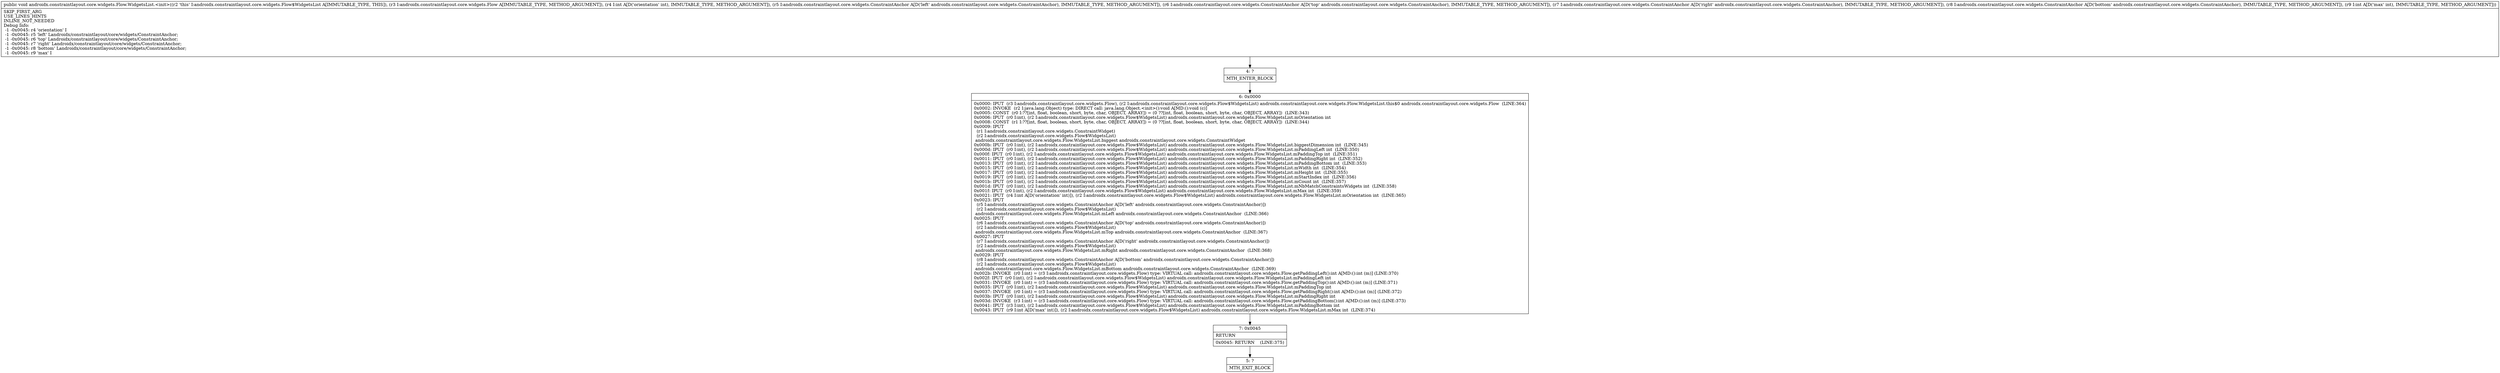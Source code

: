 digraph "CFG forandroidx.constraintlayout.core.widgets.Flow.WidgetsList.\<init\>(Landroidx\/constraintlayout\/core\/widgets\/Flow;ILandroidx\/constraintlayout\/core\/widgets\/ConstraintAnchor;Landroidx\/constraintlayout\/core\/widgets\/ConstraintAnchor;Landroidx\/constraintlayout\/core\/widgets\/ConstraintAnchor;Landroidx\/constraintlayout\/core\/widgets\/ConstraintAnchor;I)V" {
Node_4 [shape=record,label="{4\:\ ?|MTH_ENTER_BLOCK\l}"];
Node_6 [shape=record,label="{6\:\ 0x0000|0x0000: IPUT  (r3 I:androidx.constraintlayout.core.widgets.Flow), (r2 I:androidx.constraintlayout.core.widgets.Flow$WidgetsList) androidx.constraintlayout.core.widgets.Flow.WidgetsList.this$0 androidx.constraintlayout.core.widgets.Flow  (LINE:364)\l0x0002: INVOKE  (r2 I:java.lang.Object) type: DIRECT call: java.lang.Object.\<init\>():void A[MD:():void (c)]\l0x0005: CONST  (r0 I:??[int, float, boolean, short, byte, char, OBJECT, ARRAY]) = (0 ??[int, float, boolean, short, byte, char, OBJECT, ARRAY])  (LINE:343)\l0x0006: IPUT  (r0 I:int), (r2 I:androidx.constraintlayout.core.widgets.Flow$WidgetsList) androidx.constraintlayout.core.widgets.Flow.WidgetsList.mOrientation int \l0x0008: CONST  (r1 I:??[int, float, boolean, short, byte, char, OBJECT, ARRAY]) = (0 ??[int, float, boolean, short, byte, char, OBJECT, ARRAY])  (LINE:344)\l0x0009: IPUT  \l  (r1 I:androidx.constraintlayout.core.widgets.ConstraintWidget)\l  (r2 I:androidx.constraintlayout.core.widgets.Flow$WidgetsList)\l androidx.constraintlayout.core.widgets.Flow.WidgetsList.biggest androidx.constraintlayout.core.widgets.ConstraintWidget \l0x000b: IPUT  (r0 I:int), (r2 I:androidx.constraintlayout.core.widgets.Flow$WidgetsList) androidx.constraintlayout.core.widgets.Flow.WidgetsList.biggestDimension int  (LINE:345)\l0x000d: IPUT  (r0 I:int), (r2 I:androidx.constraintlayout.core.widgets.Flow$WidgetsList) androidx.constraintlayout.core.widgets.Flow.WidgetsList.mPaddingLeft int  (LINE:350)\l0x000f: IPUT  (r0 I:int), (r2 I:androidx.constraintlayout.core.widgets.Flow$WidgetsList) androidx.constraintlayout.core.widgets.Flow.WidgetsList.mPaddingTop int  (LINE:351)\l0x0011: IPUT  (r0 I:int), (r2 I:androidx.constraintlayout.core.widgets.Flow$WidgetsList) androidx.constraintlayout.core.widgets.Flow.WidgetsList.mPaddingRight int  (LINE:352)\l0x0013: IPUT  (r0 I:int), (r2 I:androidx.constraintlayout.core.widgets.Flow$WidgetsList) androidx.constraintlayout.core.widgets.Flow.WidgetsList.mPaddingBottom int  (LINE:353)\l0x0015: IPUT  (r0 I:int), (r2 I:androidx.constraintlayout.core.widgets.Flow$WidgetsList) androidx.constraintlayout.core.widgets.Flow.WidgetsList.mWidth int  (LINE:354)\l0x0017: IPUT  (r0 I:int), (r2 I:androidx.constraintlayout.core.widgets.Flow$WidgetsList) androidx.constraintlayout.core.widgets.Flow.WidgetsList.mHeight int  (LINE:355)\l0x0019: IPUT  (r0 I:int), (r2 I:androidx.constraintlayout.core.widgets.Flow$WidgetsList) androidx.constraintlayout.core.widgets.Flow.WidgetsList.mStartIndex int  (LINE:356)\l0x001b: IPUT  (r0 I:int), (r2 I:androidx.constraintlayout.core.widgets.Flow$WidgetsList) androidx.constraintlayout.core.widgets.Flow.WidgetsList.mCount int  (LINE:357)\l0x001d: IPUT  (r0 I:int), (r2 I:androidx.constraintlayout.core.widgets.Flow$WidgetsList) androidx.constraintlayout.core.widgets.Flow.WidgetsList.mNbMatchConstraintsWidgets int  (LINE:358)\l0x001f: IPUT  (r0 I:int), (r2 I:androidx.constraintlayout.core.widgets.Flow$WidgetsList) androidx.constraintlayout.core.widgets.Flow.WidgetsList.mMax int  (LINE:359)\l0x0021: IPUT  (r4 I:int A[D('orientation' int)]), (r2 I:androidx.constraintlayout.core.widgets.Flow$WidgetsList) androidx.constraintlayout.core.widgets.Flow.WidgetsList.mOrientation int  (LINE:365)\l0x0023: IPUT  \l  (r5 I:androidx.constraintlayout.core.widgets.ConstraintAnchor A[D('left' androidx.constraintlayout.core.widgets.ConstraintAnchor)])\l  (r2 I:androidx.constraintlayout.core.widgets.Flow$WidgetsList)\l androidx.constraintlayout.core.widgets.Flow.WidgetsList.mLeft androidx.constraintlayout.core.widgets.ConstraintAnchor  (LINE:366)\l0x0025: IPUT  \l  (r6 I:androidx.constraintlayout.core.widgets.ConstraintAnchor A[D('top' androidx.constraintlayout.core.widgets.ConstraintAnchor)])\l  (r2 I:androidx.constraintlayout.core.widgets.Flow$WidgetsList)\l androidx.constraintlayout.core.widgets.Flow.WidgetsList.mTop androidx.constraintlayout.core.widgets.ConstraintAnchor  (LINE:367)\l0x0027: IPUT  \l  (r7 I:androidx.constraintlayout.core.widgets.ConstraintAnchor A[D('right' androidx.constraintlayout.core.widgets.ConstraintAnchor)])\l  (r2 I:androidx.constraintlayout.core.widgets.Flow$WidgetsList)\l androidx.constraintlayout.core.widgets.Flow.WidgetsList.mRight androidx.constraintlayout.core.widgets.ConstraintAnchor  (LINE:368)\l0x0029: IPUT  \l  (r8 I:androidx.constraintlayout.core.widgets.ConstraintAnchor A[D('bottom' androidx.constraintlayout.core.widgets.ConstraintAnchor)])\l  (r2 I:androidx.constraintlayout.core.widgets.Flow$WidgetsList)\l androidx.constraintlayout.core.widgets.Flow.WidgetsList.mBottom androidx.constraintlayout.core.widgets.ConstraintAnchor  (LINE:369)\l0x002b: INVOKE  (r0 I:int) = (r3 I:androidx.constraintlayout.core.widgets.Flow) type: VIRTUAL call: androidx.constraintlayout.core.widgets.Flow.getPaddingLeft():int A[MD:():int (m)] (LINE:370)\l0x002f: IPUT  (r0 I:int), (r2 I:androidx.constraintlayout.core.widgets.Flow$WidgetsList) androidx.constraintlayout.core.widgets.Flow.WidgetsList.mPaddingLeft int \l0x0031: INVOKE  (r0 I:int) = (r3 I:androidx.constraintlayout.core.widgets.Flow) type: VIRTUAL call: androidx.constraintlayout.core.widgets.Flow.getPaddingTop():int A[MD:():int (m)] (LINE:371)\l0x0035: IPUT  (r0 I:int), (r2 I:androidx.constraintlayout.core.widgets.Flow$WidgetsList) androidx.constraintlayout.core.widgets.Flow.WidgetsList.mPaddingTop int \l0x0037: INVOKE  (r0 I:int) = (r3 I:androidx.constraintlayout.core.widgets.Flow) type: VIRTUAL call: androidx.constraintlayout.core.widgets.Flow.getPaddingRight():int A[MD:():int (m)] (LINE:372)\l0x003b: IPUT  (r0 I:int), (r2 I:androidx.constraintlayout.core.widgets.Flow$WidgetsList) androidx.constraintlayout.core.widgets.Flow.WidgetsList.mPaddingRight int \l0x003d: INVOKE  (r3 I:int) = (r3 I:androidx.constraintlayout.core.widgets.Flow) type: VIRTUAL call: androidx.constraintlayout.core.widgets.Flow.getPaddingBottom():int A[MD:():int (m)] (LINE:373)\l0x0041: IPUT  (r3 I:int), (r2 I:androidx.constraintlayout.core.widgets.Flow$WidgetsList) androidx.constraintlayout.core.widgets.Flow.WidgetsList.mPaddingBottom int \l0x0043: IPUT  (r9 I:int A[D('max' int)]), (r2 I:androidx.constraintlayout.core.widgets.Flow$WidgetsList) androidx.constraintlayout.core.widgets.Flow.WidgetsList.mMax int  (LINE:374)\l}"];
Node_7 [shape=record,label="{7\:\ 0x0045|RETURN\l|0x0045: RETURN    (LINE:375)\l}"];
Node_5 [shape=record,label="{5\:\ ?|MTH_EXIT_BLOCK\l}"];
MethodNode[shape=record,label="{public void androidx.constraintlayout.core.widgets.Flow.WidgetsList.\<init\>((r2 'this' I:androidx.constraintlayout.core.widgets.Flow$WidgetsList A[IMMUTABLE_TYPE, THIS]), (r3 I:androidx.constraintlayout.core.widgets.Flow A[IMMUTABLE_TYPE, METHOD_ARGUMENT]), (r4 I:int A[D('orientation' int), IMMUTABLE_TYPE, METHOD_ARGUMENT]), (r5 I:androidx.constraintlayout.core.widgets.ConstraintAnchor A[D('left' androidx.constraintlayout.core.widgets.ConstraintAnchor), IMMUTABLE_TYPE, METHOD_ARGUMENT]), (r6 I:androidx.constraintlayout.core.widgets.ConstraintAnchor A[D('top' androidx.constraintlayout.core.widgets.ConstraintAnchor), IMMUTABLE_TYPE, METHOD_ARGUMENT]), (r7 I:androidx.constraintlayout.core.widgets.ConstraintAnchor A[D('right' androidx.constraintlayout.core.widgets.ConstraintAnchor), IMMUTABLE_TYPE, METHOD_ARGUMENT]), (r8 I:androidx.constraintlayout.core.widgets.ConstraintAnchor A[D('bottom' androidx.constraintlayout.core.widgets.ConstraintAnchor), IMMUTABLE_TYPE, METHOD_ARGUMENT]), (r9 I:int A[D('max' int), IMMUTABLE_TYPE, METHOD_ARGUMENT]))  | SKIP_FIRST_ARG\lUSE_LINES_HINTS\lINLINE_NOT_NEEDED\lDebug Info:\l  \-1 \-0x0045: r4 'orientation' I\l  \-1 \-0x0045: r5 'left' Landroidx\/constraintlayout\/core\/widgets\/ConstraintAnchor;\l  \-1 \-0x0045: r6 'top' Landroidx\/constraintlayout\/core\/widgets\/ConstraintAnchor;\l  \-1 \-0x0045: r7 'right' Landroidx\/constraintlayout\/core\/widgets\/ConstraintAnchor;\l  \-1 \-0x0045: r8 'bottom' Landroidx\/constraintlayout\/core\/widgets\/ConstraintAnchor;\l  \-1 \-0x0045: r9 'max' I\l}"];
MethodNode -> Node_4;Node_4 -> Node_6;
Node_6 -> Node_7;
Node_7 -> Node_5;
}

